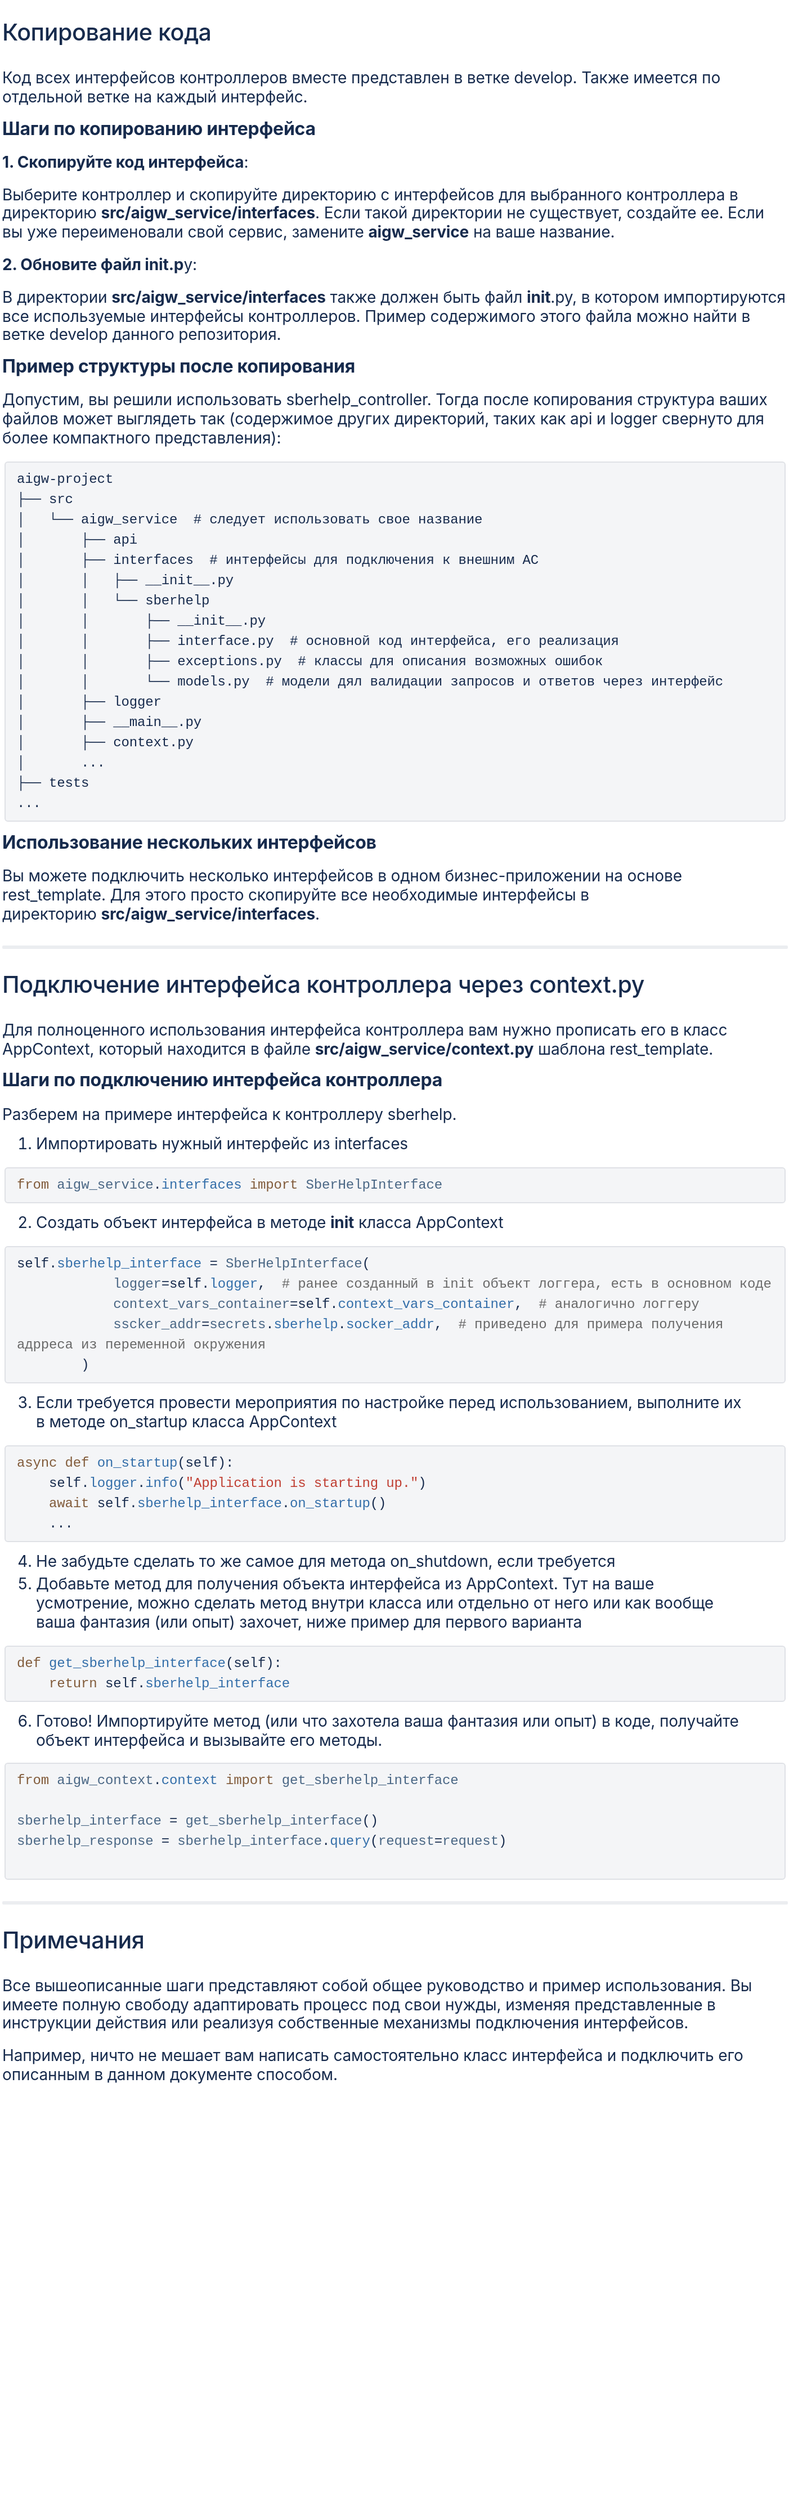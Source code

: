 <mxfile version="28.0.4">
  <diagram name="Страница — 1" id="UEoj7QPsIXpe_KQzLWxL">
    <mxGraphModel dx="1372" dy="743" grid="1" gridSize="10" guides="1" tooltips="1" connect="1" arrows="1" fold="1" page="1" pageScale="1" pageWidth="827" pageHeight="1169" math="0" shadow="0">
      <root>
        <mxCell id="0" />
        <mxCell id="1" parent="0" />
        <UserObject label="&lt;h2 style=&quot;margin: 10px 0px 20px; padding: 0px; font-weight: 500; text-transform: none; font-size: 1.714em; line-height: 1.167; letter-spacing: -0.01em; color: rgb(23, 43, 77); font-style: normal; display: block; font-family: -apple-system, BlinkMacSystemFont, &amp;quot;Segoe UI&amp;quot;, Roboto, Oxygen, Ubuntu, &amp;quot;Fira Sans&amp;quot;, &amp;quot;Droid Sans&amp;quot;, &amp;quot;Helvetica Neue&amp;quot;, sans-serif; font-variant-ligatures: normal; font-variant-caps: normal; orphans: 2; text-align: left; text-indent: 0px; widows: 2; word-spacing: 0px; -webkit-text-stroke-width: 0px; white-space: normal; background-color: rgb(255, 255, 255); text-decoration-thickness: initial; text-decoration-style: initial; text-decoration-color: initial;&quot;&gt;Копирование кода&lt;/h2&gt;&lt;p style=&quot;margin: 12px 0px 0px; padding: 0px; color: rgb(23, 43, 77); font-family: -apple-system, BlinkMacSystemFont, &amp;quot;Segoe UI&amp;quot;, Roboto, Oxygen, Ubuntu, &amp;quot;Fira Sans&amp;quot;, &amp;quot;Droid Sans&amp;quot;, &amp;quot;Helvetica Neue&amp;quot;, sans-serif; font-size: 14px; font-style: normal; font-variant-ligatures: normal; font-variant-caps: normal; font-weight: 400; letter-spacing: -0.07px; orphans: 2; text-align: left; text-indent: 0px; text-transform: none; widows: 2; word-spacing: 0px; -webkit-text-stroke-width: 0px; white-space: normal; background-color: rgb(255, 255, 255); text-decoration-thickness: initial; text-decoration-style: initial; text-decoration-color: initial;&quot;&gt;Код всех интерфейсов контроллеров вместе представлен в ветке develop. Также имеется по отдельной ветке на каждый интерфейс.&lt;/p&gt;&lt;h3 style=&quot;margin: 10px 0px; padding: 0px; font-size: 16px; font-weight: bold; line-height: 1.2; letter-spacing: -0.008em; text-transform: none; color: rgb(23, 43, 77); font-style: normal; display: block; font-family: -apple-system, BlinkMacSystemFont, &amp;quot;Segoe UI&amp;quot;, Roboto, Oxygen, Ubuntu, &amp;quot;Fira Sans&amp;quot;, &amp;quot;Droid Sans&amp;quot;, &amp;quot;Helvetica Neue&amp;quot;, sans-serif; font-variant-ligatures: normal; font-variant-caps: normal; orphans: 2; text-align: left; text-indent: 0px; widows: 2; word-spacing: 0px; -webkit-text-stroke-width: 0px; white-space: normal; background-color: rgb(255, 255, 255); text-decoration-thickness: initial; text-decoration-style: initial; text-decoration-color: initial;&quot;&gt;Шаги по копированию интерфейса&lt;/h3&gt;&lt;p style=&quot;margin: 12px 0px 0px; padding: 0px; color: rgb(23, 43, 77); font-family: -apple-system, BlinkMacSystemFont, &amp;quot;Segoe UI&amp;quot;, Roboto, Oxygen, Ubuntu, &amp;quot;Fira Sans&amp;quot;, &amp;quot;Droid Sans&amp;quot;, &amp;quot;Helvetica Neue&amp;quot;, sans-serif; font-size: 14px; font-style: normal; font-variant-ligatures: normal; font-variant-caps: normal; font-weight: 400; letter-spacing: -0.07px; orphans: 2; text-align: left; text-indent: 0px; text-transform: none; widows: 2; word-spacing: 0px; -webkit-text-stroke-width: 0px; white-space: normal; background-color: rgb(255, 255, 255); text-decoration-thickness: initial; text-decoration-style: initial; text-decoration-color: initial;&quot;&gt;&lt;strong&gt;1. Скопируйте код интерфейса&lt;/strong&gt;:&lt;/p&gt;&lt;p style=&quot;margin: 12px 0px 0px; padding: 0px; color: rgb(23, 43, 77); font-family: -apple-system, BlinkMacSystemFont, &amp;quot;Segoe UI&amp;quot;, Roboto, Oxygen, Ubuntu, &amp;quot;Fira Sans&amp;quot;, &amp;quot;Droid Sans&amp;quot;, &amp;quot;Helvetica Neue&amp;quot;, sans-serif; font-size: 14px; font-style: normal; font-variant-ligatures: normal; font-variant-caps: normal; font-weight: 400; letter-spacing: -0.07px; orphans: 2; text-align: left; text-indent: 0px; text-transform: none; widows: 2; word-spacing: 0px; -webkit-text-stroke-width: 0px; white-space: normal; background-color: rgb(255, 255, 255); text-decoration-thickness: initial; text-decoration-style: initial; text-decoration-color: initial;&quot;&gt;Выберите контроллер и скопируйте директорию с интерфейсов для выбранного контроллера в директорию&lt;span&gt;&amp;nbsp;&lt;/span&gt;&lt;strong&gt;src/aigw_service/interfaces&lt;/strong&gt;. Если такой директории не существует, создайте ее. Если вы уже переименовали свой сервис, замените&lt;span&gt;&amp;nbsp;&lt;/span&gt;&lt;strong&gt;aigw_service&lt;/strong&gt;&lt;span&gt;&amp;nbsp;&lt;/span&gt;на ваше название.&lt;/p&gt;&lt;p style=&quot;margin: 12px 0px 0px; padding: 0px; color: rgb(23, 43, 77); font-family: -apple-system, BlinkMacSystemFont, &amp;quot;Segoe UI&amp;quot;, Roboto, Oxygen, Ubuntu, &amp;quot;Fira Sans&amp;quot;, &amp;quot;Droid Sans&amp;quot;, &amp;quot;Helvetica Neue&amp;quot;, sans-serif; font-size: 14px; font-style: normal; font-variant-ligatures: normal; font-variant-caps: normal; font-weight: 400; letter-spacing: -0.07px; orphans: 2; text-align: left; text-indent: 0px; text-transform: none; widows: 2; word-spacing: 0px; -webkit-text-stroke-width: 0px; white-space: normal; background-color: rgb(255, 255, 255); text-decoration-thickness: initial; text-decoration-style: initial; text-decoration-color: initial;&quot;&gt;&lt;strong&gt;2. Обновите файл&lt;span&gt;&amp;nbsp;&lt;/span&gt;&lt;strong&gt;init&lt;/strong&gt;.p&lt;/strong&gt;y:&lt;/p&gt;&lt;p style=&quot;margin: 12px 0px 0px; padding: 0px; color: rgb(23, 43, 77); font-family: -apple-system, BlinkMacSystemFont, &amp;quot;Segoe UI&amp;quot;, Roboto, Oxygen, Ubuntu, &amp;quot;Fira Sans&amp;quot;, &amp;quot;Droid Sans&amp;quot;, &amp;quot;Helvetica Neue&amp;quot;, sans-serif; font-size: 14px; font-style: normal; font-variant-ligatures: normal; font-variant-caps: normal; font-weight: 400; letter-spacing: -0.07px; orphans: 2; text-align: left; text-indent: 0px; text-transform: none; widows: 2; word-spacing: 0px; -webkit-text-stroke-width: 0px; white-space: normal; background-color: rgb(255, 255, 255); text-decoration-thickness: initial; text-decoration-style: initial; text-decoration-color: initial;&quot;&gt;В директории&lt;span&gt;&amp;nbsp;&lt;/span&gt;&lt;strong&gt;src/aigw_service/interfaces&lt;/strong&gt;&lt;span&gt;&amp;nbsp;&lt;/span&gt;также должен быть файл&lt;span&gt;&amp;nbsp;&lt;/span&gt;&lt;strong&gt;init&lt;/strong&gt;.py, в котором импортируются все используемые интерфейсы контроллеров. Пример содержимого этого файла можно найти в ветке develop данного репозитория.&lt;/p&gt;&lt;h3 style=&quot;margin: 10px 0px; padding: 0px; font-size: 16px; font-weight: bold; line-height: 1.2; letter-spacing: -0.008em; text-transform: none; color: rgb(23, 43, 77); font-style: normal; display: block; font-family: -apple-system, BlinkMacSystemFont, &amp;quot;Segoe UI&amp;quot;, Roboto, Oxygen, Ubuntu, &amp;quot;Fira Sans&amp;quot;, &amp;quot;Droid Sans&amp;quot;, &amp;quot;Helvetica Neue&amp;quot;, sans-serif; font-variant-ligatures: normal; font-variant-caps: normal; orphans: 2; text-align: left; text-indent: 0px; widows: 2; word-spacing: 0px; -webkit-text-stroke-width: 0px; white-space: normal; background-color: rgb(255, 255, 255); text-decoration-thickness: initial; text-decoration-style: initial; text-decoration-color: initial;&quot;&gt;Пример структуры после копирования&lt;/h3&gt;&lt;p style=&quot;margin: 12px 0px 0px; padding: 0px; color: rgb(23, 43, 77); font-family: -apple-system, BlinkMacSystemFont, &amp;quot;Segoe UI&amp;quot;, Roboto, Oxygen, Ubuntu, &amp;quot;Fira Sans&amp;quot;, &amp;quot;Droid Sans&amp;quot;, &amp;quot;Helvetica Neue&amp;quot;, sans-serif; font-size: 14px; font-style: normal; font-variant-ligatures: normal; font-variant-caps: normal; font-weight: 400; letter-spacing: -0.07px; orphans: 2; text-align: left; text-indent: 0px; text-transform: none; widows: 2; word-spacing: 0px; -webkit-text-stroke-width: 0px; white-space: normal; background-color: rgb(255, 255, 255); text-decoration-thickness: initial; text-decoration-style: initial; text-decoration-color: initial;&quot;&gt;Допустим, вы решили использовать sberhelp_controller. Тогда после копирования структура ваших файлов может выглядеть так (содержимое других директорий, таких как api и logger свернуто для более компактного представления):&lt;/p&gt;&lt;pre style=&quot;margin: 12px 0px 0px; padding: 0px; color: rgb(23, 43, 77); font-size: 14px; font-style: normal; font-variant-ligatures: normal; font-variant-caps: normal; font-weight: 400; letter-spacing: -0.07px; orphans: 2; text-align: left; text-indent: 0px; text-transform: none; widows: 2; word-spacing: 0px; -webkit-text-stroke-width: 0px; background-color: rgb(255, 255, 255); text-decoration-thickness: initial; text-decoration-style: initial; text-decoration-color: initial;&quot;&gt;&lt;code style=&quot;font-family: SFMono-Medium, &amp;quot;SF Mono&amp;quot;, &amp;quot;Segoe UI Mono&amp;quot;, &amp;quot;Roboto Mono&amp;quot;, &amp;quot;Ubuntu Mono&amp;quot;, Menlo, Courier, monospace; background-clip: padding-box; border-radius: 3px; border: 1px solid rgb(223, 225, 230); background-color: rgb(244, 245, 247); display: block; margin: 0px 2px -1px; padding: 6px 10px; text-decoration: inherit; vertical-align: baseline; font-size: 12px; line-height: 18px; white-space: pre-wrap;&quot;&gt;aigw-project&#xa;├── src&#xa;│   └── aigw_service  # следует использовать свое название&#xa;│       ├── api&#xa;│       ├── interfaces  # интерфейсы для подключения к внешним АС&#xa;│       │   ├── __init__.py&#xa;│       │   └── sberhelp&#xa;│       │       ├── __init__.py&#xa;│       │       ├── interface.py  # основной код интерфейса, его реализация&#xa;│       │       ├── exceptions.py  # классы для описания возможных ошибок&#xa;│       │       └── models.py  # модели дял валидации запросов и ответов через интерфейс&#xa;│       ├── logger&#xa;│       ├── __main__.py&#xa;│       ├── context.py &#xa;│       ...&#xa;├── tests&#xa;...&#xa;&lt;/code&gt;&lt;/pre&gt;&lt;h3 style=&quot;margin: 10px 0px; padding: 0px; font-size: 16px; font-weight: bold; line-height: 1.2; letter-spacing: -0.008em; text-transform: none; color: rgb(23, 43, 77); font-style: normal; display: block; font-family: -apple-system, BlinkMacSystemFont, &amp;quot;Segoe UI&amp;quot;, Roboto, Oxygen, Ubuntu, &amp;quot;Fira Sans&amp;quot;, &amp;quot;Droid Sans&amp;quot;, &amp;quot;Helvetica Neue&amp;quot;, sans-serif; font-variant-ligatures: normal; font-variant-caps: normal; orphans: 2; text-align: left; text-indent: 0px; widows: 2; word-spacing: 0px; -webkit-text-stroke-width: 0px; white-space: normal; background-color: rgb(255, 255, 255); text-decoration-thickness: initial; text-decoration-style: initial; text-decoration-color: initial;&quot;&gt;Использование нескольких интерфейсов&lt;/h3&gt;&lt;p style=&quot;margin: 12px 0px 0px; padding: 0px; color: rgb(23, 43, 77); font-family: -apple-system, BlinkMacSystemFont, &amp;quot;Segoe UI&amp;quot;, Roboto, Oxygen, Ubuntu, &amp;quot;Fira Sans&amp;quot;, &amp;quot;Droid Sans&amp;quot;, &amp;quot;Helvetica Neue&amp;quot;, sans-serif; font-size: 14px; font-style: normal; font-variant-ligatures: normal; font-variant-caps: normal; font-weight: 400; letter-spacing: -0.07px; orphans: 2; text-align: left; text-indent: 0px; text-transform: none; widows: 2; word-spacing: 0px; -webkit-text-stroke-width: 0px; white-space: normal; background-color: rgb(255, 255, 255); text-decoration-thickness: initial; text-decoration-style: initial; text-decoration-color: initial;&quot;&gt;Вы можете подключить несколько интерфейсов в одном бизнес-приложении на основе rest_template. Для этого просто скопируйте все необходимые интерфейсы в директорию&lt;span&gt;&amp;nbsp;&lt;/span&gt;&lt;strong&gt;src/aigw_service/interfaces&lt;/strong&gt;.&lt;/p&gt;&lt;hr style=&quot;background-color: rgba(9, 30, 66, 0.08); height: 2.5px; border: none; margin: 20px 0px; border-radius: 1px; color: rgb(23, 43, 77); font-family: -apple-system, BlinkMacSystemFont, &amp;quot;Segoe UI&amp;quot;, Roboto, Oxygen, Ubuntu, &amp;quot;Fira Sans&amp;quot;, &amp;quot;Droid Sans&amp;quot;, &amp;quot;Helvetica Neue&amp;quot;, sans-serif; font-size: 14px; font-style: normal; font-variant-ligatures: normal; font-variant-caps: normal; font-weight: 400; letter-spacing: -0.07px; orphans: 2; text-align: left; text-indent: 0px; text-transform: none; widows: 2; word-spacing: 0px; -webkit-text-stroke-width: 0px; white-space: normal; text-decoration-thickness: initial; text-decoration-style: initial; text-decoration-color: initial;&quot;&gt;&lt;h2 style=&quot;margin: 10px 0px 20px; padding: 0px; font-weight: 500; text-transform: none; font-size: 1.714em; line-height: 1.167; letter-spacing: -0.01em; color: rgb(23, 43, 77); font-style: normal; display: block; font-family: -apple-system, BlinkMacSystemFont, &amp;quot;Segoe UI&amp;quot;, Roboto, Oxygen, Ubuntu, &amp;quot;Fira Sans&amp;quot;, &amp;quot;Droid Sans&amp;quot;, &amp;quot;Helvetica Neue&amp;quot;, sans-serif; font-variant-ligatures: normal; font-variant-caps: normal; orphans: 2; text-align: left; text-indent: 0px; widows: 2; word-spacing: 0px; -webkit-text-stroke-width: 0px; white-space: normal; background-color: rgb(255, 255, 255); text-decoration-thickness: initial; text-decoration-style: initial; text-decoration-color: initial;&quot;&gt;Подключение интерфейса контроллера через context.py&lt;/h2&gt;&lt;p style=&quot;margin: 12px 0px 0px; padding: 0px; color: rgb(23, 43, 77); font-family: -apple-system, BlinkMacSystemFont, &amp;quot;Segoe UI&amp;quot;, Roboto, Oxygen, Ubuntu, &amp;quot;Fira Sans&amp;quot;, &amp;quot;Droid Sans&amp;quot;, &amp;quot;Helvetica Neue&amp;quot;, sans-serif; font-size: 14px; font-style: normal; font-variant-ligatures: normal; font-variant-caps: normal; font-weight: 400; letter-spacing: -0.07px; orphans: 2; text-align: left; text-indent: 0px; text-transform: none; widows: 2; word-spacing: 0px; -webkit-text-stroke-width: 0px; white-space: normal; background-color: rgb(255, 255, 255); text-decoration-thickness: initial; text-decoration-style: initial; text-decoration-color: initial;&quot;&gt;Для полноценного использования интерфейса контроллера вам нужно прописать его в класс AppContext, который находится в файле&lt;span&gt;&amp;nbsp;&lt;/span&gt;&lt;strong&gt;src/aigw_service/context.py&lt;/strong&gt;&lt;span&gt;&amp;nbsp;&lt;/span&gt;шаблона rest_template.&lt;/p&gt;&lt;h3 style=&quot;margin: 10px 0px; padding: 0px; font-size: 16px; font-weight: bold; line-height: 1.2; letter-spacing: -0.008em; text-transform: none; color: rgb(23, 43, 77); font-style: normal; display: block; font-family: -apple-system, BlinkMacSystemFont, &amp;quot;Segoe UI&amp;quot;, Roboto, Oxygen, Ubuntu, &amp;quot;Fira Sans&amp;quot;, &amp;quot;Droid Sans&amp;quot;, &amp;quot;Helvetica Neue&amp;quot;, sans-serif; font-variant-ligatures: normal; font-variant-caps: normal; orphans: 2; text-align: left; text-indent: 0px; widows: 2; word-spacing: 0px; -webkit-text-stroke-width: 0px; white-space: normal; background-color: rgb(255, 255, 255); text-decoration-thickness: initial; text-decoration-style: initial; text-decoration-color: initial;&quot;&gt;Шаги по подключению интерфейса контроллера&lt;/h3&gt;&lt;p style=&quot;margin: 12px 0px 0px; padding: 0px; color: rgb(23, 43, 77); font-family: -apple-system, BlinkMacSystemFont, &amp;quot;Segoe UI&amp;quot;, Roboto, Oxygen, Ubuntu, &amp;quot;Fira Sans&amp;quot;, &amp;quot;Droid Sans&amp;quot;, &amp;quot;Helvetica Neue&amp;quot;, sans-serif; font-size: 14px; font-style: normal; font-variant-ligatures: normal; font-variant-caps: normal; font-weight: 400; letter-spacing: -0.07px; orphans: 2; text-align: left; text-indent: 0px; text-transform: none; widows: 2; word-spacing: 0px; -webkit-text-stroke-width: 0px; white-space: normal; background-color: rgb(255, 255, 255); text-decoration-thickness: initial; text-decoration-style: initial; text-decoration-color: initial;&quot;&gt;Разберем на примере интерфейса к контроллеру sberhelp.&lt;/p&gt;&lt;ol style=&quot;margin: 10px 30px; padding: 0px; color: rgb(23, 43, 77); font-family: -apple-system, BlinkMacSystemFont, &amp;quot;Segoe UI&amp;quot;, Roboto, Oxygen, Ubuntu, &amp;quot;Fira Sans&amp;quot;, &amp;quot;Droid Sans&amp;quot;, &amp;quot;Helvetica Neue&amp;quot;, sans-serif; font-size: 14px; font-style: normal; font-variant-ligatures: normal; font-variant-caps: normal; font-weight: 400; letter-spacing: -0.07px; orphans: 2; text-align: left; text-indent: 0px; text-transform: none; widows: 2; word-spacing: 0px; -webkit-text-stroke-width: 0px; white-space: normal; background-color: rgb(255, 255, 255); text-decoration-thickness: initial; text-decoration-style: initial; text-decoration-color: initial;&quot;&gt;&lt;li&gt;Импортировать нужный интерфейс из interfaces&lt;/li&gt;&lt;/ol&gt;&lt;pre style=&quot;margin: 12px 0px 0px; padding: 0px; color: rgb(23, 43, 77); font-size: 14px; font-style: normal; font-variant-ligatures: normal; font-variant-caps: normal; font-weight: 400; letter-spacing: -0.07px; orphans: 2; text-align: left; text-indent: 0px; text-transform: none; widows: 2; word-spacing: 0px; -webkit-text-stroke-width: 0px; background-color: rgb(255, 255, 255); text-decoration-thickness: initial; text-decoration-style: initial; text-decoration-color: initial;&quot;&gt;&lt;code data-language=&quot;python&quot; style=&quot;font-family: SFMono-Medium, &amp;quot;SF Mono&amp;quot;, &amp;quot;Segoe UI Mono&amp;quot;, &amp;quot;Roboto Mono&amp;quot;, &amp;quot;Ubuntu Mono&amp;quot;, Menlo, Courier, monospace; background-clip: padding-box; border-radius: 3px; border: 1px solid rgb(223, 225, 230); background-color: rgb(244, 245, 247); display: block; margin: 0px 2px -1px; padding: 6px 10px; text-decoration: inherit; vertical-align: baseline; font-size: 12px; line-height: 18px; white-space: pre-wrap;&quot;&gt;&lt;span class=&quot;cm-keyword&quot; style=&quot;color: rgb(129, 91, 58);&quot;&gt;from&lt;/span&gt; &lt;span class=&quot;cm-variable&quot; style=&quot;color: rgb(74, 103, 133);&quot;&gt;aigw_service&lt;/span&gt;.&lt;span class=&quot;cm-property&quot; style=&quot;color: rgb(51, 110, 169);&quot;&gt;interfaces&lt;/span&gt; &lt;span class=&quot;cm-keyword&quot; style=&quot;color: rgb(129, 91, 58);&quot;&gt;import&lt;/span&gt; &lt;span class=&quot;cm-variable&quot; style=&quot;color: rgb(74, 103, 133);&quot;&gt;SberHelpInterface&lt;/span&gt;&#xa;&lt;/code&gt;&lt;/pre&gt;&lt;ol start=&quot;2&quot; style=&quot;margin: 10px 30px; padding: 0px; color: rgb(23, 43, 77); font-family: -apple-system, BlinkMacSystemFont, &amp;quot;Segoe UI&amp;quot;, Roboto, Oxygen, Ubuntu, &amp;quot;Fira Sans&amp;quot;, &amp;quot;Droid Sans&amp;quot;, &amp;quot;Helvetica Neue&amp;quot;, sans-serif; font-size: 14px; font-style: normal; font-variant-ligatures: normal; font-variant-caps: normal; font-weight: 400; letter-spacing: -0.07px; orphans: 2; text-align: left; text-indent: 0px; text-transform: none; widows: 2; word-spacing: 0px; -webkit-text-stroke-width: 0px; white-space: normal; background-color: rgb(255, 255, 255); text-decoration-thickness: initial; text-decoration-style: initial; text-decoration-color: initial;&quot;&gt;&lt;li&gt;Создать объект интерфейса в методе&lt;span&gt;&amp;nbsp;&lt;/span&gt;&lt;strong&gt;init&lt;/strong&gt;&lt;span&gt;&amp;nbsp;&lt;/span&gt;класса AppContext&lt;/li&gt;&lt;/ol&gt;&lt;pre style=&quot;margin: 12px 0px 0px; padding: 0px; color: rgb(23, 43, 77); font-size: 14px; font-style: normal; font-variant-ligatures: normal; font-variant-caps: normal; font-weight: 400; letter-spacing: -0.07px; orphans: 2; text-align: left; text-indent: 0px; text-transform: none; widows: 2; word-spacing: 0px; -webkit-text-stroke-width: 0px; background-color: rgb(255, 255, 255); text-decoration-thickness: initial; text-decoration-style: initial; text-decoration-color: initial;&quot;&gt;&lt;code data-language=&quot;python&quot; style=&quot;font-family: SFMono-Medium, &amp;quot;SF Mono&amp;quot;, &amp;quot;Segoe UI Mono&amp;quot;, &amp;quot;Roboto Mono&amp;quot;, &amp;quot;Ubuntu Mono&amp;quot;, Menlo, Courier, monospace; background-clip: padding-box; border-radius: 3px; border: 1px solid rgb(223, 225, 230); background-color: rgb(244, 245, 247); display: block; margin: 0px 2px -1px; padding: 6px 10px; text-decoration: inherit; vertical-align: baseline; font-size: 12px; line-height: 18px; white-space: pre-wrap;&quot;&gt;&lt;span class=&quot;cm-variable-2&quot; style=&quot;color: inherit;&quot;&gt;self&lt;/span&gt;.&lt;span class=&quot;cm-property&quot; style=&quot;color: rgb(51, 110, 169);&quot;&gt;sberhelp_interface&lt;/span&gt; &lt;span class=&quot;cm-operator&quot; style=&quot;color: inherit;&quot;&gt;=&lt;/span&gt; &lt;span class=&quot;cm-variable&quot; style=&quot;color: rgb(74, 103, 133);&quot;&gt;SberHelpInterface&lt;/span&gt;(&#xa;            &lt;span class=&quot;cm-variable&quot; style=&quot;color: rgb(74, 103, 133);&quot;&gt;logger&lt;/span&gt;&lt;span class=&quot;cm-operator&quot; style=&quot;color: inherit;&quot;&gt;=&lt;/span&gt;&lt;span class=&quot;cm-variable-2&quot; style=&quot;color: inherit;&quot;&gt;self&lt;/span&gt;.&lt;span class=&quot;cm-property&quot; style=&quot;color: rgb(51, 110, 169);&quot;&gt;logger&lt;/span&gt;,  &lt;span class=&quot;cm-comment&quot; style=&quot;color: rgb(105, 105, 105);&quot;&gt;# ранее созданный в init объект логгера, есть в основном коде&lt;/span&gt;&#xa;            &lt;span class=&quot;cm-variable&quot; style=&quot;color: rgb(74, 103, 133);&quot;&gt;context_vars_container&lt;/span&gt;&lt;span class=&quot;cm-operator&quot; style=&quot;color: inherit;&quot;&gt;=&lt;/span&gt;&lt;span class=&quot;cm-variable-2&quot; style=&quot;color: inherit;&quot;&gt;self&lt;/span&gt;.&lt;span class=&quot;cm-property&quot; style=&quot;color: rgb(51, 110, 169);&quot;&gt;context_vars_container&lt;/span&gt;,  &lt;span class=&quot;cm-comment&quot; style=&quot;color: rgb(105, 105, 105);&quot;&gt;# аналогично логгеру&lt;/span&gt;&#xa;            &lt;span class=&quot;cm-variable&quot; style=&quot;color: rgb(74, 103, 133);&quot;&gt;sscker_addr&lt;/span&gt;&lt;span class=&quot;cm-operator&quot; style=&quot;color: inherit;&quot;&gt;=&lt;/span&gt;&lt;span class=&quot;cm-variable&quot; style=&quot;color: rgb(74, 103, 133);&quot;&gt;secrets&lt;/span&gt;.&lt;span class=&quot;cm-property&quot; style=&quot;color: rgb(51, 110, 169);&quot;&gt;sberhelp&lt;/span&gt;.&lt;span class=&quot;cm-property&quot; style=&quot;color: rgb(51, 110, 169);&quot;&gt;socker_addr&lt;/span&gt;,  &lt;span class=&quot;cm-comment&quot; style=&quot;color: rgb(105, 105, 105);&quot;&gt;# приведено для примера получения адрреса из переменной окружения&lt;/span&gt;&#xa;        )&#xa;&lt;/code&gt;&lt;/pre&gt;&lt;ol start=&quot;3&quot; style=&quot;margin: 10px 30px; padding: 0px; color: rgb(23, 43, 77); font-family: -apple-system, BlinkMacSystemFont, &amp;quot;Segoe UI&amp;quot;, Roboto, Oxygen, Ubuntu, &amp;quot;Fira Sans&amp;quot;, &amp;quot;Droid Sans&amp;quot;, &amp;quot;Helvetica Neue&amp;quot;, sans-serif; font-size: 14px; font-style: normal; font-variant-ligatures: normal; font-variant-caps: normal; font-weight: 400; letter-spacing: -0.07px; orphans: 2; text-align: left; text-indent: 0px; text-transform: none; widows: 2; word-spacing: 0px; -webkit-text-stroke-width: 0px; white-space: normal; background-color: rgb(255, 255, 255); text-decoration-thickness: initial; text-decoration-style: initial; text-decoration-color: initial;&quot;&gt;&lt;li&gt;Если требуется провести мероприятия по настройке перед использованием, выполните их в методе on_startup класса AppContext&lt;/li&gt;&lt;/ol&gt;&lt;pre style=&quot;margin: 12px 0px 0px; padding: 0px; color: rgb(23, 43, 77); font-size: 14px; font-style: normal; font-variant-ligatures: normal; font-variant-caps: normal; font-weight: 400; letter-spacing: -0.07px; orphans: 2; text-align: left; text-indent: 0px; text-transform: none; widows: 2; word-spacing: 0px; -webkit-text-stroke-width: 0px; background-color: rgb(255, 255, 255); text-decoration-thickness: initial; text-decoration-style: initial; text-decoration-color: initial;&quot;&gt;&lt;code data-language=&quot;python&quot; style=&quot;font-family: SFMono-Medium, &amp;quot;SF Mono&amp;quot;, &amp;quot;Segoe UI Mono&amp;quot;, &amp;quot;Roboto Mono&amp;quot;, &amp;quot;Ubuntu Mono&amp;quot;, Menlo, Courier, monospace; background-clip: padding-box; border-radius: 3px; border: 1px solid rgb(223, 225, 230); background-color: rgb(244, 245, 247); display: block; margin: 0px 2px -1px; padding: 6px 10px; text-decoration: inherit; vertical-align: baseline; font-size: 12px; line-height: 18px; white-space: pre-wrap;&quot;&gt;&lt;span class=&quot;cm-keyword&quot; style=&quot;color: rgb(129, 91, 58);&quot;&gt;async&lt;/span&gt; &lt;span class=&quot;cm-keyword&quot; style=&quot;color: rgb(129, 91, 58);&quot;&gt;def&lt;/span&gt; &lt;span class=&quot;cm-def&quot; style=&quot;color: rgb(51, 110, 169);&quot;&gt;on_startup&lt;/span&gt;(&lt;span class=&quot;cm-variable-2&quot; style=&quot;color: inherit;&quot;&gt;self&lt;/span&gt;):&#xa;    &lt;span class=&quot;cm-variable-2&quot; style=&quot;color: inherit;&quot;&gt;self&lt;/span&gt;.&lt;span class=&quot;cm-property&quot; style=&quot;color: rgb(51, 110, 169);&quot;&gt;logger&lt;/span&gt;.&lt;span class=&quot;cm-property&quot; style=&quot;color: rgb(51, 110, 169);&quot;&gt;info&lt;/span&gt;(&lt;span class=&quot;cm-string&quot; style=&quot;color: rgb(192, 62, 50);&quot;&gt;&quot;Application is starting up.&quot;&lt;/span&gt;)&#xa;    &lt;span class=&quot;cm-keyword&quot; style=&quot;color: rgb(129, 91, 58);&quot;&gt;await&lt;/span&gt; &lt;span class=&quot;cm-variable-2&quot; style=&quot;color: inherit;&quot;&gt;self&lt;/span&gt;.&lt;span class=&quot;cm-property&quot; style=&quot;color: rgb(51, 110, 169);&quot;&gt;sberhelp_interface&lt;/span&gt;.&lt;span class=&quot;cm-property&quot; style=&quot;color: rgb(51, 110, 169);&quot;&gt;on_startup&lt;/span&gt;()&#xa;    &lt;span class=&quot;cm-operator&quot; style=&quot;color: inherit;&quot;&gt;...&lt;/span&gt;&#xa;&lt;/code&gt;&lt;/pre&gt;&lt;ol start=&quot;4&quot; style=&quot;margin: 10px 30px; padding: 0px; color: rgb(23, 43, 77); font-family: -apple-system, BlinkMacSystemFont, &amp;quot;Segoe UI&amp;quot;, Roboto, Oxygen, Ubuntu, &amp;quot;Fira Sans&amp;quot;, &amp;quot;Droid Sans&amp;quot;, &amp;quot;Helvetica Neue&amp;quot;, sans-serif; font-size: 14px; font-style: normal; font-variant-ligatures: normal; font-variant-caps: normal; font-weight: 400; letter-spacing: -0.07px; orphans: 2; text-align: left; text-indent: 0px; text-transform: none; widows: 2; word-spacing: 0px; -webkit-text-stroke-width: 0px; white-space: normal; background-color: rgb(255, 255, 255); text-decoration-thickness: initial; text-decoration-style: initial; text-decoration-color: initial;&quot;&gt;&lt;li&gt;Не забудьте сделать то же самое для метода on_shutdown, если требуется&lt;/li&gt;&lt;li style=&quot;margin-top: 4px;&quot;&gt;Добавьте метод для получения объекта интерфейса из AppContext. Тут на ваше усмотрение, можно сделать метод внутри класса или отдельно от него или как вообще ваша фантазия (или опыт) захочет, ниже пример для первого варианта&lt;/li&gt;&lt;/ol&gt;&lt;pre style=&quot;margin: 12px 0px 0px; padding: 0px; color: rgb(23, 43, 77); font-size: 14px; font-style: normal; font-variant-ligatures: normal; font-variant-caps: normal; font-weight: 400; letter-spacing: -0.07px; orphans: 2; text-align: left; text-indent: 0px; text-transform: none; widows: 2; word-spacing: 0px; -webkit-text-stroke-width: 0px; background-color: rgb(255, 255, 255); text-decoration-thickness: initial; text-decoration-style: initial; text-decoration-color: initial;&quot;&gt;&lt;code data-language=&quot;python&quot; style=&quot;font-family: SFMono-Medium, &amp;quot;SF Mono&amp;quot;, &amp;quot;Segoe UI Mono&amp;quot;, &amp;quot;Roboto Mono&amp;quot;, &amp;quot;Ubuntu Mono&amp;quot;, Menlo, Courier, monospace; background-clip: padding-box; border-radius: 3px; border: 1px solid rgb(223, 225, 230); background-color: rgb(244, 245, 247); display: block; margin: 0px 2px -1px; padding: 6px 10px; text-decoration: inherit; vertical-align: baseline; font-size: 12px; line-height: 18px; white-space: pre-wrap;&quot;&gt;&lt;span class=&quot;cm-keyword&quot; style=&quot;color: rgb(129, 91, 58);&quot;&gt;def&lt;/span&gt; &lt;span class=&quot;cm-def&quot; style=&quot;color: rgb(51, 110, 169);&quot;&gt;get_sberhelp_interface&lt;/span&gt;(&lt;span class=&quot;cm-variable-2&quot; style=&quot;color: inherit;&quot;&gt;self&lt;/span&gt;):&#xa;    &lt;span class=&quot;cm-keyword&quot; style=&quot;color: rgb(129, 91, 58);&quot;&gt;return&lt;/span&gt; &lt;span class=&quot;cm-variable-2&quot; style=&quot;color: inherit;&quot;&gt;self&lt;/span&gt;.&lt;span class=&quot;cm-property&quot; style=&quot;color: rgb(51, 110, 169);&quot;&gt;sberhelp_interface&lt;/span&gt;&#xa;&lt;/code&gt;&lt;/pre&gt;&lt;ol start=&quot;6&quot; style=&quot;margin: 10px 30px; padding: 0px; color: rgb(23, 43, 77); font-family: -apple-system, BlinkMacSystemFont, &amp;quot;Segoe UI&amp;quot;, Roboto, Oxygen, Ubuntu, &amp;quot;Fira Sans&amp;quot;, &amp;quot;Droid Sans&amp;quot;, &amp;quot;Helvetica Neue&amp;quot;, sans-serif; font-size: 14px; font-style: normal; font-variant-ligatures: normal; font-variant-caps: normal; font-weight: 400; letter-spacing: -0.07px; orphans: 2; text-align: left; text-indent: 0px; text-transform: none; widows: 2; word-spacing: 0px; -webkit-text-stroke-width: 0px; white-space: normal; background-color: rgb(255, 255, 255); text-decoration-thickness: initial; text-decoration-style: initial; text-decoration-color: initial;&quot;&gt;&lt;li&gt;Готово! Импортируйте метод (или что захотела ваша фантазия или опыт) в коде, получайте объект интерфейса и вызывайте его методы.&lt;/li&gt;&lt;/ol&gt;&lt;pre style=&quot;margin: 12px 0px 0px; padding: 0px; color: rgb(23, 43, 77); font-size: 14px; font-style: normal; font-variant-ligatures: normal; font-variant-caps: normal; font-weight: 400; letter-spacing: -0.07px; orphans: 2; text-align: left; text-indent: 0px; text-transform: none; widows: 2; word-spacing: 0px; -webkit-text-stroke-width: 0px; background-color: rgb(255, 255, 255); text-decoration-thickness: initial; text-decoration-style: initial; text-decoration-color: initial;&quot;&gt;&lt;code data-language=&quot;python&quot; style=&quot;font-family: SFMono-Medium, &amp;quot;SF Mono&amp;quot;, &amp;quot;Segoe UI Mono&amp;quot;, &amp;quot;Roboto Mono&amp;quot;, &amp;quot;Ubuntu Mono&amp;quot;, Menlo, Courier, monospace; background-clip: padding-box; border-radius: 3px; border: 1px solid rgb(223, 225, 230); background-color: rgb(244, 245, 247); display: block; margin: 0px 2px -1px; padding: 6px 10px; text-decoration: inherit; vertical-align: baseline; font-size: 12px; line-height: 18px; white-space: pre-wrap;&quot;&gt;&lt;span class=&quot;cm-keyword&quot; style=&quot;color: rgb(129, 91, 58);&quot;&gt;from&lt;/span&gt; &lt;span class=&quot;cm-variable&quot; style=&quot;color: rgb(74, 103, 133);&quot;&gt;aigw_context&lt;/span&gt;.&lt;span class=&quot;cm-property&quot; style=&quot;color: rgb(51, 110, 169);&quot;&gt;context&lt;/span&gt; &lt;span class=&quot;cm-keyword&quot; style=&quot;color: rgb(129, 91, 58);&quot;&gt;import&lt;/span&gt; &lt;span class=&quot;cm-variable&quot; style=&quot;color: rgb(74, 103, 133);&quot;&gt;get_sberhelp_interface&lt;/span&gt;&#xa;&#xa;&lt;span class=&quot;cm-variable&quot; style=&quot;color: rgb(74, 103, 133);&quot;&gt;sberhelp_interface&lt;/span&gt; &lt;span class=&quot;cm-operator&quot; style=&quot;color: inherit;&quot;&gt;=&lt;/span&gt; &lt;span class=&quot;cm-variable&quot; style=&quot;color: rgb(74, 103, 133);&quot;&gt;get_sberhelp_interface&lt;/span&gt;()&#xa;&lt;span class=&quot;cm-variable&quot; style=&quot;color: rgb(74, 103, 133);&quot;&gt;sberhelp_response&lt;/span&gt; &lt;span class=&quot;cm-operator&quot; style=&quot;color: inherit;&quot;&gt;=&lt;/span&gt; &lt;span class=&quot;cm-variable&quot; style=&quot;color: rgb(74, 103, 133);&quot;&gt;sberhelp_interface&lt;/span&gt;.&lt;span class=&quot;cm-property&quot; style=&quot;color: rgb(51, 110, 169);&quot;&gt;query&lt;/span&gt;(&lt;span class=&quot;cm-variable&quot; style=&quot;color: rgb(74, 103, 133);&quot;&gt;request&lt;/span&gt;&lt;span class=&quot;cm-operator&quot; style=&quot;color: inherit;&quot;&gt;=&lt;/span&gt;&lt;span class=&quot;cm-variable&quot; style=&quot;color: rgb(74, 103, 133);&quot;&gt;request&lt;/span&gt;)&#xa;&#xa;&lt;/code&gt;&lt;/pre&gt;&lt;hr style=&quot;background-color: rgba(9, 30, 66, 0.08); height: 2.5px; border: none; margin: 20px 0px; border-radius: 1px; color: rgb(23, 43, 77); font-family: -apple-system, BlinkMacSystemFont, &amp;quot;Segoe UI&amp;quot;, Roboto, Oxygen, Ubuntu, &amp;quot;Fira Sans&amp;quot;, &amp;quot;Droid Sans&amp;quot;, &amp;quot;Helvetica Neue&amp;quot;, sans-serif; font-size: 14px; font-style: normal; font-variant-ligatures: normal; font-variant-caps: normal; font-weight: 400; letter-spacing: -0.07px; orphans: 2; text-align: left; text-indent: 0px; text-transform: none; widows: 2; word-spacing: 0px; -webkit-text-stroke-width: 0px; white-space: normal; text-decoration-thickness: initial; text-decoration-style: initial; text-decoration-color: initial;&quot;&gt;&lt;h2 style=&quot;margin: 10px 0px 20px; padding: 0px; font-weight: 500; text-transform: none; font-size: 1.714em; line-height: 1.167; letter-spacing: -0.01em; color: rgb(23, 43, 77); font-style: normal; display: block; font-family: -apple-system, BlinkMacSystemFont, &amp;quot;Segoe UI&amp;quot;, Roboto, Oxygen, Ubuntu, &amp;quot;Fira Sans&amp;quot;, &amp;quot;Droid Sans&amp;quot;, &amp;quot;Helvetica Neue&amp;quot;, sans-serif; font-variant-ligatures: normal; font-variant-caps: normal; orphans: 2; text-align: left; text-indent: 0px; widows: 2; word-spacing: 0px; -webkit-text-stroke-width: 0px; white-space: normal; background-color: rgb(255, 255, 255); text-decoration-thickness: initial; text-decoration-style: initial; text-decoration-color: initial;&quot;&gt;Примечания&lt;/h2&gt;&lt;p style=&quot;margin: 12px 0px 0px; padding: 0px; color: rgb(23, 43, 77); font-family: -apple-system, BlinkMacSystemFont, &amp;quot;Segoe UI&amp;quot;, Roboto, Oxygen, Ubuntu, &amp;quot;Fira Sans&amp;quot;, &amp;quot;Droid Sans&amp;quot;, &amp;quot;Helvetica Neue&amp;quot;, sans-serif; font-size: 14px; font-style: normal; font-variant-ligatures: normal; font-variant-caps: normal; font-weight: 400; letter-spacing: -0.07px; orphans: 2; text-align: left; text-indent: 0px; text-transform: none; widows: 2; word-spacing: 0px; -webkit-text-stroke-width: 0px; white-space: normal; background-color: rgb(255, 255, 255); text-decoration-thickness: initial; text-decoration-style: initial; text-decoration-color: initial;&quot;&gt;Все вышеописанные шаги представляют собой общее руководство и пример использования. Вы имеете полную свободу адаптировать процесс под свои нужды, изменяя представленные в инструкции действия или реализуя собственные механизмы подключения интерфейсов.&lt;/p&gt;&lt;p style=&quot;margin: 12px 0px 0px; padding: 0px; color: rgb(23, 43, 77); font-family: -apple-system, BlinkMacSystemFont, &amp;quot;Segoe UI&amp;quot;, Roboto, Oxygen, Ubuntu, &amp;quot;Fira Sans&amp;quot;, &amp;quot;Droid Sans&amp;quot;, &amp;quot;Helvetica Neue&amp;quot;, sans-serif; font-size: 14px; font-style: normal; font-variant-ligatures: normal; font-variant-caps: normal; font-weight: 400; letter-spacing: -0.07px; orphans: 2; text-align: left; text-indent: 0px; text-transform: none; widows: 2; word-spacing: 0px; -webkit-text-stroke-width: 0px; white-space: normal; background-color: rgb(255, 255, 255); text-decoration-thickness: initial; text-decoration-style: initial; text-decoration-color: initial;&quot;&gt;Например, ничто не мешает вам написать самостоятельно класс интерфейса и подключить его описанным в данном документе способом.&lt;/p&gt;" link="&lt;h2 style=&quot;margin: 10px 0px 20px; padding: 0px; font-weight: 500; text-transform: none; font-size: 1.714em; line-height: 1.167; letter-spacing: -0.01em; color: rgb(23, 43, 77); font-style: normal; display: block; font-family: -apple-system, BlinkMacSystemFont, &amp;quot;Segoe UI&amp;quot;, Roboto, Oxygen, Ubuntu, &amp;quot;Fira Sans&amp;quot;, &amp;quot;Droid Sans&amp;quot;, &amp;quot;Helvetica Neue&amp;quot;, sans-serif; font-variant-ligatures: normal; font-variant-caps: normal; orphans: 2; text-align: left; text-indent: 0px; widows: 2; word-spacing: 0px; -webkit-text-stroke-width: 0px; white-space: normal; background-color: rgb(255, 255, 255); text-decoration-thickness: initial; text-decoration-style: initial; text-decoration-color: initial;&quot;&gt;Копирование кода&lt;/h2&gt;&lt;p style=&quot;margin: 12px 0px 0px; padding: 0px; color: rgb(23, 43, 77); font-family: -apple-system, BlinkMacSystemFont, &amp;quot;Segoe UI&amp;quot;, Roboto, Oxygen, Ubuntu, &amp;quot;Fira Sans&amp;quot;, &amp;quot;Droid Sans&amp;quot;, &amp;quot;Helvetica Neue&amp;quot;, sans-serif; font-size: 14px; font-style: normal; font-variant-ligatures: normal; font-variant-caps: normal; font-weight: 400; letter-spacing: -0.07px; orphans: 2; text-align: left; text-indent: 0px; text-transform: none; widows: 2; word-spacing: 0px; -webkit-text-stroke-width: 0px; white-space: normal; background-color: rgb(255, 255, 255); text-decoration-thickness: initial; text-decoration-style: initial; text-decoration-color: initial;&quot;&gt;Код всех интерфейсов контроллеров вместе представлен в ветке develop. Также имеется по отдельной ветке на каждый интерфейс.&lt;/p&gt;&lt;h3 style=&quot;margin: 10px 0px; padding: 0px; font-size: 16px; font-weight: bold; line-height: 1.2; letter-spacing: -0.008em; text-transform: none; color: rgb(23, 43, 77); font-style: normal; display: block; font-family: -apple-system, BlinkMacSystemFont, &amp;quot;Segoe UI&amp;quot;, Roboto, Oxygen, Ubuntu, &amp;quot;Fira Sans&amp;quot;, &amp;quot;Droid Sans&amp;quot;, &amp;quot;Helvetica Neue&amp;quot;, sans-serif; font-variant-ligatures: normal; font-variant-caps: normal; orphans: 2; text-align: left; text-indent: 0px; widows: 2; word-spacing: 0px; -webkit-text-stroke-width: 0px; white-space: normal; background-color: rgb(255, 255, 255); text-decoration-thickness: initial; text-decoration-style: initial; text-decoration-color: initial;&quot;&gt;Шаги по копированию интерфейса&lt;/h3&gt;&lt;p style=&quot;margin: 12px 0px 0px; padding: 0px; color: rgb(23, 43, 77); font-family: -apple-system, BlinkMacSystemFont, &amp;quot;Segoe UI&amp;quot;, Roboto, Oxygen, Ubuntu, &amp;quot;Fira Sans&amp;quot;, &amp;quot;Droid Sans&amp;quot;, &amp;quot;Helvetica Neue&amp;quot;, sans-serif; font-size: 14px; font-style: normal; font-variant-ligatures: normal; font-variant-caps: normal; font-weight: 400; letter-spacing: -0.07px; orphans: 2; text-align: left; text-indent: 0px; text-transform: none; widows: 2; word-spacing: 0px; -webkit-text-stroke-width: 0px; white-space: normal; background-color: rgb(255, 255, 255); text-decoration-thickness: initial; text-decoration-style: initial; text-decoration-color: initial;&quot;&gt;&lt;strong&gt;1. Скопируйте код интерфейса&lt;/strong&gt;:&lt;/p&gt;&lt;p style=&quot;margin: 12px 0px 0px; padding: 0px; color: rgb(23, 43, 77); font-family: -apple-system, BlinkMacSystemFont, &amp;quot;Segoe UI&amp;quot;, Roboto, Oxygen, Ubuntu, &amp;quot;Fira Sans&amp;quot;, &amp;quot;Droid Sans&amp;quot;, &amp;quot;Helvetica Neue&amp;quot;, sans-serif; font-size: 14px; font-style: normal; font-variant-ligatures: normal; font-variant-caps: normal; font-weight: 400; letter-spacing: -0.07px; orphans: 2; text-align: left; text-indent: 0px; text-transform: none; widows: 2; word-spacing: 0px; -webkit-text-stroke-width: 0px; white-space: normal; background-color: rgb(255, 255, 255); text-decoration-thickness: initial; text-decoration-style: initial; text-decoration-color: initial;&quot;&gt;Выберите контроллер и скопируйте директорию с интерфейсов для выбранного контроллера в директорию&lt;span&gt;&amp;nbsp;&lt;/span&gt;&lt;strong&gt;src/aigw_service/interfaces&lt;/strong&gt;. Если такой директории не существует, создайте ее. Если вы уже переименовали свой сервис, замените&lt;span&gt;&amp;nbsp;&lt;/span&gt;&lt;strong&gt;aigw_service&lt;/strong&gt;&lt;span&gt;&amp;nbsp;&lt;/span&gt;на ваше название.&lt;/p&gt;&lt;p style=&quot;margin: 12px 0px 0px; padding: 0px; color: rgb(23, 43, 77); font-family: -apple-system, BlinkMacSystemFont, &amp;quot;Segoe UI&amp;quot;, Roboto, Oxygen, Ubuntu, &amp;quot;Fira Sans&amp;quot;, &amp;quot;Droid Sans&amp;quot;, &amp;quot;Helvetica Neue&amp;quot;, sans-serif; font-size: 14px; font-style: normal; font-variant-ligatures: normal; font-variant-caps: normal; font-weight: 400; letter-spacing: -0.07px; orphans: 2; text-align: left; text-indent: 0px; text-transform: none; widows: 2; word-spacing: 0px; -webkit-text-stroke-width: 0px; white-space: normal; background-color: rgb(255, 255, 255); text-decoration-thickness: initial; text-decoration-style: initial; text-decoration-color: initial;&quot;&gt;&lt;strong&gt;2. Обновите файл&lt;span&gt;&amp;nbsp;&lt;/span&gt;&lt;strong&gt;init&lt;/strong&gt;.p&lt;/strong&gt;y:&lt;/p&gt;&lt;p style=&quot;margin: 12px 0px 0px; padding: 0px; color: rgb(23, 43, 77); font-family: -apple-system, BlinkMacSystemFont, &amp;quot;Segoe UI&amp;quot;, Roboto, Oxygen, Ubuntu, &amp;quot;Fira Sans&amp;quot;, &amp;quot;Droid Sans&amp;quot;, &amp;quot;Helvetica Neue&amp;quot;, sans-serif; font-size: 14px; font-style: normal; font-variant-ligatures: normal; font-variant-caps: normal; font-weight: 400; letter-spacing: -0.07px; orphans: 2; text-align: left; text-indent: 0px; text-transform: none; widows: 2; word-spacing: 0px; -webkit-text-stroke-width: 0px; white-space: normal; background-color: rgb(255, 255, 255); text-decoration-thickness: initial; text-decoration-style: initial; text-decoration-color: initial;&quot;&gt;В директории&lt;span&gt;&amp;nbsp;&lt;/span&gt;&lt;strong&gt;src/aigw_service/interfaces&lt;/strong&gt;&lt;span&gt;&amp;nbsp;&lt;/span&gt;также должен быть файл&lt;span&gt;&amp;nbsp;&lt;/span&gt;&lt;strong&gt;init&lt;/strong&gt;.py, в котором импортируются все используемые интерфейсы контроллеров. Пример содержимого этого файла можно найти в ветке develop данного репозитория.&lt;/p&gt;&lt;h3 style=&quot;margin: 10px 0px; padding: 0px; font-size: 16px; font-weight: bold; line-height: 1.2; letter-spacing: -0.008em; text-transform: none; color: rgb(23, 43, 77); font-style: normal; display: block; font-family: -apple-system, BlinkMacSystemFont, &amp;quot;Segoe UI&amp;quot;, Roboto, Oxygen, Ubuntu, &amp;quot;Fira Sans&amp;quot;, &amp;quot;Droid Sans&amp;quot;, &amp;quot;Helvetica Neue&amp;quot;, sans-serif; font-variant-ligatures: normal; font-variant-caps: normal; orphans: 2; text-align: left; text-indent: 0px; widows: 2; word-spacing: 0px; -webkit-text-stroke-width: 0px; white-space: normal; background-color: rgb(255, 255, 255); text-decoration-thickness: initial; text-decoration-style: initial; text-decoration-color: initial;&quot;&gt;Пример структуры после копирования&lt;/h3&gt;&lt;p style=&quot;margin: 12px 0px 0px; padding: 0px; color: rgb(23, 43, 77); font-family: -apple-system, BlinkMacSystemFont, &amp;quot;Segoe UI&amp;quot;, Roboto, Oxygen, Ubuntu, &amp;quot;Fira Sans&amp;quot;, &amp;quot;Droid Sans&amp;quot;, &amp;quot;Helvetica Neue&amp;quot;, sans-serif; font-size: 14px; font-style: normal; font-variant-ligatures: normal; font-variant-caps: normal; font-weight: 400; letter-spacing: -0.07px; orphans: 2; text-align: left; text-indent: 0px; text-transform: none; widows: 2; word-spacing: 0px; -webkit-text-stroke-width: 0px; white-space: normal; background-color: rgb(255, 255, 255); text-decoration-thickness: initial; text-decoration-style: initial; text-decoration-color: initial;&quot;&gt;Допустим, вы решили использовать sberhelp_controller. Тогда после копирования структура ваших файлов может выглядеть так (содержимое других директорий, таких как api и logger свернуто для более компактного представления):&lt;/p&gt;&lt;pre style=&quot;margin: 12px 0px 0px; padding: 0px; color: rgb(23, 43, 77); font-size: 14px; font-style: normal; font-variant-ligatures: normal; font-variant-caps: normal; font-weight: 400; letter-spacing: -0.07px; orphans: 2; text-align: left; text-indent: 0px; text-transform: none; widows: 2; word-spacing: 0px; -webkit-text-stroke-width: 0px; background-color: rgb(255, 255, 255); text-decoration-thickness: initial; text-decoration-style: initial; text-decoration-color: initial;&quot;&gt;&lt;code style=&quot;font-family: SFMono-Medium, &amp;quot;SF Mono&amp;quot;, &amp;quot;Segoe UI Mono&amp;quot;, &amp;quot;Roboto Mono&amp;quot;, &amp;quot;Ubuntu Mono&amp;quot;, Menlo, Courier, monospace; background-clip: padding-box; border-radius: 3px; border: 1px solid rgb(223, 225, 230); background-color: rgb(244, 245, 247); display: block; margin: 0px 2px -1px; padding: 6px 10px; text-decoration: inherit; vertical-align: baseline; font-size: 12px; line-height: 18px; white-space: pre-wrap;&quot;&gt;aigw-project&#xa;├── src&#xa;│   └── aigw_service  # следует использовать свое название&#xa;│       ├── api&#xa;│       ├── interfaces  # интерфейсы для подключения к внешним АС&#xa;│       │   ├── __init__.py&#xa;│       │   └── sberhelp&#xa;│       │       ├── __init__.py&#xa;│       │       ├── interface.py  # основной код интерфейса, его реализация&#xa;│       │       ├── exceptions.py  # классы для описания возможных ошибок&#xa;│       │       └── models.py  # модели дял валидации запросов и ответов через интерфейс&#xa;│       ├── logger&#xa;│       ├── __main__.py&#xa;│       ├── context.py &#xa;│       ...&#xa;├── tests&#xa;...&#xa;&lt;/code&gt;&lt;/pre&gt;&lt;h3 style=&quot;margin: 10px 0px; padding: 0px; font-size: 16px; font-weight: bold; line-height: 1.2; letter-spacing: -0.008em; text-transform: none; color: rgb(23, 43, 77); font-style: normal; display: block; font-family: -apple-system, BlinkMacSystemFont, &amp;quot;Segoe UI&amp;quot;, Roboto, Oxygen, Ubuntu, &amp;quot;Fira Sans&amp;quot;, &amp;quot;Droid Sans&amp;quot;, &amp;quot;Helvetica Neue&amp;quot;, sans-serif; font-variant-ligatures: normal; font-variant-caps: normal; orphans: 2; text-align: left; text-indent: 0px; widows: 2; word-spacing: 0px; -webkit-text-stroke-width: 0px; white-space: normal; background-color: rgb(255, 255, 255); text-decoration-thickness: initial; text-decoration-style: initial; text-decoration-color: initial;&quot;&gt;Использование нескольких интерфейсов&lt;/h3&gt;&lt;p style=&quot;margin: 12px 0px 0px; padding: 0px; color: rgb(23, 43, 77); font-family: -apple-system, BlinkMacSystemFont, &amp;quot;Segoe UI&amp;quot;, Roboto, Oxygen, Ubuntu, &amp;quot;Fira Sans&amp;quot;, &amp;quot;Droid Sans&amp;quot;, &amp;quot;Helvetica Neue&amp;quot;, sans-serif; font-size: 14px; font-style: normal; font-variant-ligatures: normal; font-variant-caps: normal; font-weight: 400; letter-spacing: -0.07px; orphans: 2; text-align: left; text-indent: 0px; text-transform: none; widows: 2; word-spacing: 0px; -webkit-text-stroke-width: 0px; white-space: normal; background-color: rgb(255, 255, 255); text-decoration-thickness: initial; text-decoration-style: initial; text-decoration-color: initial;&quot;&gt;Вы можете подключить несколько интерфейсов в одном бизнес-приложении на основе rest_template. Для этого просто скопируйте все необходимые интерфейсы в директорию&lt;span&gt;&amp;nbsp;&lt;/span&gt;&lt;strong&gt;src/aigw_service/interfaces&lt;/strong&gt;.&lt;/p&gt;&lt;hr style=&quot;background-color: rgba(9, 30, 66, 0.08); height: 2.5px; border: none; margin: 20px 0px; border-radius: 1px; color: rgb(23, 43, 77); font-family: -apple-system, BlinkMacSystemFont, &amp;quot;Segoe UI&amp;quot;, Roboto, Oxygen, Ubuntu, &amp;quot;Fira Sans&amp;quot;, &amp;quot;Droid Sans&amp;quot;, &amp;quot;Helvetica Neue&amp;quot;, sans-serif; font-size: 14px; font-style: normal; font-variant-ligatures: normal; font-variant-caps: normal; font-weight: 400; letter-spacing: -0.07px; orphans: 2; text-align: left; text-indent: 0px; text-transform: none; widows: 2; word-spacing: 0px; -webkit-text-stroke-width: 0px; white-space: normal; text-decoration-thickness: initial; text-decoration-style: initial; text-decoration-color: initial;&quot;&gt;&lt;h2 style=&quot;margin: 10px 0px 20px; padding: 0px; font-weight: 500; text-transform: none; font-size: 1.714em; line-height: 1.167; letter-spacing: -0.01em; color: rgb(23, 43, 77); font-style: normal; display: block; font-family: -apple-system, BlinkMacSystemFont, &amp;quot;Segoe UI&amp;quot;, Roboto, Oxygen, Ubuntu, &amp;quot;Fira Sans&amp;quot;, &amp;quot;Droid Sans&amp;quot;, &amp;quot;Helvetica Neue&amp;quot;, sans-serif; font-variant-ligatures: normal; font-variant-caps: normal; orphans: 2; text-align: left; text-indent: 0px; widows: 2; word-spacing: 0px; -webkit-text-stroke-width: 0px; white-space: normal; background-color: rgb(255, 255, 255); text-decoration-thickness: initial; text-decoration-style: initial; text-decoration-color: initial;&quot;&gt;Подключение интерфейса контроллера через context.py&lt;/h2&gt;&lt;p style=&quot;margin: 12px 0px 0px; padding: 0px; color: rgb(23, 43, 77); font-family: -apple-system, BlinkMacSystemFont, &amp;quot;Segoe UI&amp;quot;, Roboto, Oxygen, Ubuntu, &amp;quot;Fira Sans&amp;quot;, &amp;quot;Droid Sans&amp;quot;, &amp;quot;Helvetica Neue&amp;quot;, sans-serif; font-size: 14px; font-style: normal; font-variant-ligatures: normal; font-variant-caps: normal; font-weight: 400; letter-spacing: -0.07px; orphans: 2; text-align: left; text-indent: 0px; text-transform: none; widows: 2; word-spacing: 0px; -webkit-text-stroke-width: 0px; white-space: normal; background-color: rgb(255, 255, 255); text-decoration-thickness: initial; text-decoration-style: initial; text-decoration-color: initial;&quot;&gt;Для полноценного использования интерфейса контроллера вам нужно прописать его в класс AppContext, который находится в файле&lt;span&gt;&amp;nbsp;&lt;/span&gt;&lt;strong&gt;src/aigw_service/context.py&lt;/strong&gt;&lt;span&gt;&amp;nbsp;&lt;/span&gt;шаблона rest_template.&lt;/p&gt;&lt;h3 style=&quot;margin: 10px 0px; padding: 0px; font-size: 16px; font-weight: bold; line-height: 1.2; letter-spacing: -0.008em; text-transform: none; color: rgb(23, 43, 77); font-style: normal; display: block; font-family: -apple-system, BlinkMacSystemFont, &amp;quot;Segoe UI&amp;quot;, Roboto, Oxygen, Ubuntu, &amp;quot;Fira Sans&amp;quot;, &amp;quot;Droid Sans&amp;quot;, &amp;quot;Helvetica Neue&amp;quot;, sans-serif; font-variant-ligatures: normal; font-variant-caps: normal; orphans: 2; text-align: left; text-indent: 0px; widows: 2; word-spacing: 0px; -webkit-text-stroke-width: 0px; white-space: normal; background-color: rgb(255, 255, 255); text-decoration-thickness: initial; text-decoration-style: initial; text-decoration-color: initial;&quot;&gt;Шаги по подключению интерфейса контроллера&lt;/h3&gt;&lt;p style=&quot;margin: 12px 0px 0px; padding: 0px; color: rgb(23, 43, 77); font-family: -apple-system, BlinkMacSystemFont, &amp;quot;Segoe UI&amp;quot;, Roboto, Oxygen, Ubuntu, &amp;quot;Fira Sans&amp;quot;, &amp;quot;Droid Sans&amp;quot;, &amp;quot;Helvetica Neue&amp;quot;, sans-serif; font-size: 14px; font-style: normal; font-variant-ligatures: normal; font-variant-caps: normal; font-weight: 400; letter-spacing: -0.07px; orphans: 2; text-align: left; text-indent: 0px; text-transform: none; widows: 2; word-spacing: 0px; -webkit-text-stroke-width: 0px; white-space: normal; background-color: rgb(255, 255, 255); text-decoration-thickness: initial; text-decoration-style: initial; text-decoration-color: initial;&quot;&gt;Разберем на примере интерфейса к контроллеру sberhelp.&lt;/p&gt;&lt;ol style=&quot;margin: 10px 30px; padding: 0px; color: rgb(23, 43, 77); font-family: -apple-system, BlinkMacSystemFont, &amp;quot;Segoe UI&amp;quot;, Roboto, Oxygen, Ubuntu, &amp;quot;Fira Sans&amp;quot;, &amp;quot;Droid Sans&amp;quot;, &amp;quot;Helvetica Neue&amp;quot;, sans-serif; font-size: 14px; font-style: normal; font-variant-ligatures: normal; font-variant-caps: normal; font-weight: 400; letter-spacing: -0.07px; orphans: 2; text-align: left; text-indent: 0px; text-transform: none; widows: 2; word-spacing: 0px; -webkit-text-stroke-width: 0px; white-space: normal; background-color: rgb(255, 255, 255); text-decoration-thickness: initial; text-decoration-style: initial; text-decoration-color: initial;&quot;&gt;&lt;li&gt;Импортировать нужный интерфейс из interfaces&lt;/li&gt;&lt;/ol&gt;&lt;pre style=&quot;margin: 12px 0px 0px; padding: 0px; color: rgb(23, 43, 77); font-size: 14px; font-style: normal; font-variant-ligatures: normal; font-variant-caps: normal; font-weight: 400; letter-spacing: -0.07px; orphans: 2; text-align: left; text-indent: 0px; text-transform: none; widows: 2; word-spacing: 0px; -webkit-text-stroke-width: 0px; background-color: rgb(255, 255, 255); text-decoration-thickness: initial; text-decoration-style: initial; text-decoration-color: initial;&quot;&gt;&lt;code data-language=&quot;python&quot; style=&quot;font-family: SFMono-Medium, &amp;quot;SF Mono&amp;quot;, &amp;quot;Segoe UI Mono&amp;quot;, &amp;quot;Roboto Mono&amp;quot;, &amp;quot;Ubuntu Mono&amp;quot;, Menlo, Courier, monospace; background-clip: padding-box; border-radius: 3px; border: 1px solid rgb(223, 225, 230); background-color: rgb(244, 245, 247); display: block; margin: 0px 2px -1px; padding: 6px 10px; text-decoration: inherit; vertical-align: baseline; font-size: 12px; line-height: 18px; white-space: pre-wrap;&quot;&gt;&lt;span class=&quot;cm-keyword&quot; style=&quot;color: rgb(129, 91, 58);&quot;&gt;from&lt;/span&gt; &lt;span class=&quot;cm-variable&quot; style=&quot;color: rgb(74, 103, 133);&quot;&gt;aigw_service&lt;/span&gt;.&lt;span class=&quot;cm-property&quot; style=&quot;color: rgb(51, 110, 169);&quot;&gt;interfaces&lt;/span&gt; &lt;span class=&quot;cm-keyword&quot; style=&quot;color: rgb(129, 91, 58);&quot;&gt;import&lt;/span&gt; &lt;span class=&quot;cm-variable&quot; style=&quot;color: rgb(74, 103, 133);&quot;&gt;SberHelpInterface&lt;/span&gt;&#xa;&lt;/code&gt;&lt;/pre&gt;&lt;ol start=&quot;2&quot; style=&quot;margin: 10px 30px; padding: 0px; color: rgb(23, 43, 77); font-family: -apple-system, BlinkMacSystemFont, &amp;quot;Segoe UI&amp;quot;, Roboto, Oxygen, Ubuntu, &amp;quot;Fira Sans&amp;quot;, &amp;quot;Droid Sans&amp;quot;, &amp;quot;Helvetica Neue&amp;quot;, sans-serif; font-size: 14px; font-style: normal; font-variant-ligatures: normal; font-variant-caps: normal; font-weight: 400; letter-spacing: -0.07px; orphans: 2; text-align: left; text-indent: 0px; text-transform: none; widows: 2; word-spacing: 0px; -webkit-text-stroke-width: 0px; white-space: normal; background-color: rgb(255, 255, 255); text-decoration-thickness: initial; text-decoration-style: initial; text-decoration-color: initial;&quot;&gt;&lt;li&gt;Создать объект интерфейса в методе&lt;span&gt;&amp;nbsp;&lt;/span&gt;&lt;strong&gt;init&lt;/strong&gt;&lt;span&gt;&amp;nbsp;&lt;/span&gt;класса AppContext&lt;/li&gt;&lt;/ol&gt;&lt;pre style=&quot;margin: 12px 0px 0px; padding: 0px; color: rgb(23, 43, 77); font-size: 14px; font-style: normal; font-variant-ligatures: normal; font-variant-caps: normal; font-weight: 400; letter-spacing: -0.07px; orphans: 2; text-align: left; text-indent: 0px; text-transform: none; widows: 2; word-spacing: 0px; -webkit-text-stroke-width: 0px; background-color: rgb(255, 255, 255); text-decoration-thickness: initial; text-decoration-style: initial; text-decoration-color: initial;&quot;&gt;&lt;code data-language=&quot;python&quot; style=&quot;font-family: SFMono-Medium, &amp;quot;SF Mono&amp;quot;, &amp;quot;Segoe UI Mono&amp;quot;, &amp;quot;Roboto Mono&amp;quot;, &amp;quot;Ubuntu Mono&amp;quot;, Menlo, Courier, monospace; background-clip: padding-box; border-radius: 3px; border: 1px solid rgb(223, 225, 230); background-color: rgb(244, 245, 247); display: block; margin: 0px 2px -1px; padding: 6px 10px; text-decoration: inherit; vertical-align: baseline; font-size: 12px; line-height: 18px; white-space: pre-wrap;&quot;&gt;&lt;span class=&quot;cm-variable-2&quot; style=&quot;color: inherit;&quot;&gt;self&lt;/span&gt;.&lt;span class=&quot;cm-property&quot; style=&quot;color: rgb(51, 110, 169);&quot;&gt;sberhelp_interface&lt;/span&gt; &lt;span class=&quot;cm-operator&quot; style=&quot;color: inherit;&quot;&gt;=&lt;/span&gt; &lt;span class=&quot;cm-variable&quot; style=&quot;color: rgb(74, 103, 133);&quot;&gt;SberHelpInterface&lt;/span&gt;(&#xa;            &lt;span class=&quot;cm-variable&quot; style=&quot;color: rgb(74, 103, 133);&quot;&gt;logger&lt;/span&gt;&lt;span class=&quot;cm-operator&quot; style=&quot;color: inherit;&quot;&gt;=&lt;/span&gt;&lt;span class=&quot;cm-variable-2&quot; style=&quot;color: inherit;&quot;&gt;self&lt;/span&gt;.&lt;span class=&quot;cm-property&quot; style=&quot;color: rgb(51, 110, 169);&quot;&gt;logger&lt;/span&gt;,  &lt;span class=&quot;cm-comment&quot; style=&quot;color: rgb(105, 105, 105);&quot;&gt;# ранее созданный в init объект логгера, есть в основном коде&lt;/span&gt;&#xa;            &lt;span class=&quot;cm-variable&quot; style=&quot;color: rgb(74, 103, 133);&quot;&gt;context_vars_container&lt;/span&gt;&lt;span class=&quot;cm-operator&quot; style=&quot;color: inherit;&quot;&gt;=&lt;/span&gt;&lt;span class=&quot;cm-variable-2&quot; style=&quot;color: inherit;&quot;&gt;self&lt;/span&gt;.&lt;span class=&quot;cm-property&quot; style=&quot;color: rgb(51, 110, 169);&quot;&gt;context_vars_container&lt;/span&gt;,  &lt;span class=&quot;cm-comment&quot; style=&quot;color: rgb(105, 105, 105);&quot;&gt;# аналогично логгеру&lt;/span&gt;&#xa;            &lt;span class=&quot;cm-variable&quot; style=&quot;color: rgb(74, 103, 133);&quot;&gt;sscker_addr&lt;/span&gt;&lt;span class=&quot;cm-operator&quot; style=&quot;color: inherit;&quot;&gt;=&lt;/span&gt;&lt;span class=&quot;cm-variable&quot; style=&quot;color: rgb(74, 103, 133);&quot;&gt;secrets&lt;/span&gt;.&lt;span class=&quot;cm-property&quot; style=&quot;color: rgb(51, 110, 169);&quot;&gt;sberhelp&lt;/span&gt;.&lt;span class=&quot;cm-property&quot; style=&quot;color: rgb(51, 110, 169);&quot;&gt;socker_addr&lt;/span&gt;,  &lt;span class=&quot;cm-comment&quot; style=&quot;color: rgb(105, 105, 105);&quot;&gt;# приведено для примера получения адрреса из переменной окружения&lt;/span&gt;&#xa;        )&#xa;&lt;/code&gt;&lt;/pre&gt;&lt;ol start=&quot;3&quot; style=&quot;margin: 10px 30px; padding: 0px; color: rgb(23, 43, 77); font-family: -apple-system, BlinkMacSystemFont, &amp;quot;Segoe UI&amp;quot;, Roboto, Oxygen, Ubuntu, &amp;quot;Fira Sans&amp;quot;, &amp;quot;Droid Sans&amp;quot;, &amp;quot;Helvetica Neue&amp;quot;, sans-serif; font-size: 14px; font-style: normal; font-variant-ligatures: normal; font-variant-caps: normal; font-weight: 400; letter-spacing: -0.07px; orphans: 2; text-align: left; text-indent: 0px; text-transform: none; widows: 2; word-spacing: 0px; -webkit-text-stroke-width: 0px; white-space: normal; background-color: rgb(255, 255, 255); text-decoration-thickness: initial; text-decoration-style: initial; text-decoration-color: initial;&quot;&gt;&lt;li&gt;Если требуется провести мероприятия по настройке перед использованием, выполните их в методе on_startup класса AppContext&lt;/li&gt;&lt;/ol&gt;&lt;pre style=&quot;margin: 12px 0px 0px; padding: 0px; color: rgb(23, 43, 77); font-size: 14px; font-style: normal; font-variant-ligatures: normal; font-variant-caps: normal; font-weight: 400; letter-spacing: -0.07px; orphans: 2; text-align: left; text-indent: 0px; text-transform: none; widows: 2; word-spacing: 0px; -webkit-text-stroke-width: 0px; background-color: rgb(255, 255, 255); text-decoration-thickness: initial; text-decoration-style: initial; text-decoration-color: initial;&quot;&gt;&lt;code data-language=&quot;python&quot; style=&quot;font-family: SFMono-Medium, &amp;quot;SF Mono&amp;quot;, &amp;quot;Segoe UI Mono&amp;quot;, &amp;quot;Roboto Mono&amp;quot;, &amp;quot;Ubuntu Mono&amp;quot;, Menlo, Courier, monospace; background-clip: padding-box; border-radius: 3px; border: 1px solid rgb(223, 225, 230); background-color: rgb(244, 245, 247); display: block; margin: 0px 2px -1px; padding: 6px 10px; text-decoration: inherit; vertical-align: baseline; font-size: 12px; line-height: 18px; white-space: pre-wrap;&quot;&gt;&lt;span class=&quot;cm-keyword&quot; style=&quot;color: rgb(129, 91, 58);&quot;&gt;async&lt;/span&gt; &lt;span class=&quot;cm-keyword&quot; style=&quot;color: rgb(129, 91, 58);&quot;&gt;def&lt;/span&gt; &lt;span class=&quot;cm-def&quot; style=&quot;color: rgb(51, 110, 169);&quot;&gt;on_startup&lt;/span&gt;(&lt;span class=&quot;cm-variable-2&quot; style=&quot;color: inherit;&quot;&gt;self&lt;/span&gt;):&#xa;    &lt;span class=&quot;cm-variable-2&quot; style=&quot;color: inherit;&quot;&gt;self&lt;/span&gt;.&lt;span class=&quot;cm-property&quot; style=&quot;color: rgb(51, 110, 169);&quot;&gt;logger&lt;/span&gt;.&lt;span class=&quot;cm-property&quot; style=&quot;color: rgb(51, 110, 169);&quot;&gt;info&lt;/span&gt;(&lt;span class=&quot;cm-string&quot; style=&quot;color: rgb(192, 62, 50);&quot;&gt;&quot;Application is starting up.&quot;&lt;/span&gt;)&#xa;    &lt;span class=&quot;cm-keyword&quot; style=&quot;color: rgb(129, 91, 58);&quot;&gt;await&lt;/span&gt; &lt;span class=&quot;cm-variable-2&quot; style=&quot;color: inherit;&quot;&gt;self&lt;/span&gt;.&lt;span class=&quot;cm-property&quot; style=&quot;color: rgb(51, 110, 169);&quot;&gt;sberhelp_interface&lt;/span&gt;.&lt;span class=&quot;cm-property&quot; style=&quot;color: rgb(51, 110, 169);&quot;&gt;on_startup&lt;/span&gt;()&#xa;    &lt;span class=&quot;cm-operator&quot; style=&quot;color: inherit;&quot;&gt;...&lt;/span&gt;&#xa;&lt;/code&gt;&lt;/pre&gt;&lt;ol start=&quot;4&quot; style=&quot;margin: 10px 30px; padding: 0px; color: rgb(23, 43, 77); font-family: -apple-system, BlinkMacSystemFont, &amp;quot;Segoe UI&amp;quot;, Roboto, Oxygen, Ubuntu, &amp;quot;Fira Sans&amp;quot;, &amp;quot;Droid Sans&amp;quot;, &amp;quot;Helvetica Neue&amp;quot;, sans-serif; font-size: 14px; font-style: normal; font-variant-ligatures: normal; font-variant-caps: normal; font-weight: 400; letter-spacing: -0.07px; orphans: 2; text-align: left; text-indent: 0px; text-transform: none; widows: 2; word-spacing: 0px; -webkit-text-stroke-width: 0px; white-space: normal; background-color: rgb(255, 255, 255); text-decoration-thickness: initial; text-decoration-style: initial; text-decoration-color: initial;&quot;&gt;&lt;li&gt;Не забудьте сделать то же самое для метода on_shutdown, если требуется&lt;/li&gt;&lt;li style=&quot;margin-top: 4px;&quot;&gt;Добавьте метод для получения объекта интерфейса из AppContext. Тут на ваше усмотрение, можно сделать метод внутри класса или отдельно от него или как вообще ваша фантазия (или опыт) захочет, ниже пример для первого варианта&lt;/li&gt;&lt;/ol&gt;&lt;pre style=&quot;margin: 12px 0px 0px; padding: 0px; color: rgb(23, 43, 77); font-size: 14px; font-style: normal; font-variant-ligatures: normal; font-variant-caps: normal; font-weight: 400; letter-spacing: -0.07px; orphans: 2; text-align: left; text-indent: 0px; text-transform: none; widows: 2; word-spacing: 0px; -webkit-text-stroke-width: 0px; background-color: rgb(255, 255, 255); text-decoration-thickness: initial; text-decoration-style: initial; text-decoration-color: initial;&quot;&gt;&lt;code data-language=&quot;python&quot; style=&quot;font-family: SFMono-Medium, &amp;quot;SF Mono&amp;quot;, &amp;quot;Segoe UI Mono&amp;quot;, &amp;quot;Roboto Mono&amp;quot;, &amp;quot;Ubuntu Mono&amp;quot;, Menlo, Courier, monospace; background-clip: padding-box; border-radius: 3px; border: 1px solid rgb(223, 225, 230); background-color: rgb(244, 245, 247); display: block; margin: 0px 2px -1px; padding: 6px 10px; text-decoration: inherit; vertical-align: baseline; font-size: 12px; line-height: 18px; white-space: pre-wrap;&quot;&gt;&lt;span class=&quot;cm-keyword&quot; style=&quot;color: rgb(129, 91, 58);&quot;&gt;def&lt;/span&gt; &lt;span class=&quot;cm-def&quot; style=&quot;color: rgb(51, 110, 169);&quot;&gt;get_sberhelp_interface&lt;/span&gt;(&lt;span class=&quot;cm-variable-2&quot; style=&quot;color: inherit;&quot;&gt;self&lt;/span&gt;):&#xa;    &lt;span class=&quot;cm-keyword&quot; style=&quot;color: rgb(129, 91, 58);&quot;&gt;return&lt;/span&gt; &lt;span class=&quot;cm-variable-2&quot; style=&quot;color: inherit;&quot;&gt;self&lt;/span&gt;.&lt;span class=&quot;cm-property&quot; style=&quot;color: rgb(51, 110, 169);&quot;&gt;sberhelp_interface&lt;/span&gt;&#xa;&lt;/code&gt;&lt;/pre&gt;&lt;ol start=&quot;6&quot; style=&quot;margin: 10px 30px; padding: 0px; color: rgb(23, 43, 77); font-family: -apple-system, BlinkMacSystemFont, &amp;quot;Segoe UI&amp;quot;, Roboto, Oxygen, Ubuntu, &amp;quot;Fira Sans&amp;quot;, &amp;quot;Droid Sans&amp;quot;, &amp;quot;Helvetica Neue&amp;quot;, sans-serif; font-size: 14px; font-style: normal; font-variant-ligatures: normal; font-variant-caps: normal; font-weight: 400; letter-spacing: -0.07px; orphans: 2; text-align: left; text-indent: 0px; text-transform: none; widows: 2; word-spacing: 0px; -webkit-text-stroke-width: 0px; white-space: normal; background-color: rgb(255, 255, 255); text-decoration-thickness: initial; text-decoration-style: initial; text-decoration-color: initial;&quot;&gt;&lt;li&gt;Готово! Импортируйте метод (или что захотела ваша фантазия или опыт) в коде, получайте объект интерфейса и вызывайте его методы.&lt;/li&gt;&lt;/ol&gt;&lt;pre style=&quot;margin: 12px 0px 0px; padding: 0px; color: rgb(23, 43, 77); font-size: 14px; font-style: normal; font-variant-ligatures: normal; font-variant-caps: normal; font-weight: 400; letter-spacing: -0.07px; orphans: 2; text-align: left; text-indent: 0px; text-transform: none; widows: 2; word-spacing: 0px; -webkit-text-stroke-width: 0px; background-color: rgb(255, 255, 255); text-decoration-thickness: initial; text-decoration-style: initial; text-decoration-color: initial;&quot;&gt;&lt;code data-language=&quot;python&quot; style=&quot;font-family: SFMono-Medium, &amp;quot;SF Mono&amp;quot;, &amp;quot;Segoe UI Mono&amp;quot;, &amp;quot;Roboto Mono&amp;quot;, &amp;quot;Ubuntu Mono&amp;quot;, Menlo, Courier, monospace; background-clip: padding-box; border-radius: 3px; border: 1px solid rgb(223, 225, 230); background-color: rgb(244, 245, 247); display: block; margin: 0px 2px -1px; padding: 6px 10px; text-decoration: inherit; vertical-align: baseline; font-size: 12px; line-height: 18px; white-space: pre-wrap;&quot;&gt;&lt;span class=&quot;cm-keyword&quot; style=&quot;color: rgb(129, 91, 58);&quot;&gt;from&lt;/span&gt; &lt;span class=&quot;cm-variable&quot; style=&quot;color: rgb(74, 103, 133);&quot;&gt;aigw_context&lt;/span&gt;.&lt;span class=&quot;cm-property&quot; style=&quot;color: rgb(51, 110, 169);&quot;&gt;context&lt;/span&gt; &lt;span class=&quot;cm-keyword&quot; style=&quot;color: rgb(129, 91, 58);&quot;&gt;import&lt;/span&gt; &lt;span class=&quot;cm-variable&quot; style=&quot;color: rgb(74, 103, 133);&quot;&gt;get_sberhelp_interface&lt;/span&gt;&#xa;&#xa;&lt;span class=&quot;cm-variable&quot; style=&quot;color: rgb(74, 103, 133);&quot;&gt;sberhelp_interface&lt;/span&gt; &lt;span class=&quot;cm-operator&quot; style=&quot;color: inherit;&quot;&gt;=&lt;/span&gt; &lt;span class=&quot;cm-variable&quot; style=&quot;color: rgb(74, 103, 133);&quot;&gt;get_sberhelp_interface&lt;/span&gt;()&#xa;&lt;span class=&quot;cm-variable&quot; style=&quot;color: rgb(74, 103, 133);&quot;&gt;sberhelp_response&lt;/span&gt; &lt;span class=&quot;cm-operator&quot; style=&quot;color: inherit;&quot;&gt;=&lt;/span&gt; &lt;span class=&quot;cm-variable&quot; style=&quot;color: rgb(74, 103, 133);&quot;&gt;sberhelp_interface&lt;/span&gt;.&lt;span class=&quot;cm-property&quot; style=&quot;color: rgb(51, 110, 169);&quot;&gt;query&lt;/span&gt;(&lt;span class=&quot;cm-variable&quot; style=&quot;color: rgb(74, 103, 133);&quot;&gt;request&lt;/span&gt;&lt;span class=&quot;cm-operator&quot; style=&quot;color: inherit;&quot;&gt;=&lt;/span&gt;&lt;span class=&quot;cm-variable&quot; style=&quot;color: rgb(74, 103, 133);&quot;&gt;request&lt;/span&gt;)&#xa;&#xa;&lt;/code&gt;&lt;/pre&gt;&lt;hr style=&quot;background-color: rgba(9, 30, 66, 0.08); height: 2.5px; border: none; margin: 20px 0px; border-radius: 1px; color: rgb(23, 43, 77); font-family: -apple-system, BlinkMacSystemFont, &amp;quot;Segoe UI&amp;quot;, Roboto, Oxygen, Ubuntu, &amp;quot;Fira Sans&amp;quot;, &amp;quot;Droid Sans&amp;quot;, &amp;quot;Helvetica Neue&amp;quot;, sans-serif; font-size: 14px; font-style: normal; font-variant-ligatures: normal; font-variant-caps: normal; font-weight: 400; letter-spacing: -0.07px; orphans: 2; text-align: left; text-indent: 0px; text-transform: none; widows: 2; word-spacing: 0px; -webkit-text-stroke-width: 0px; white-space: normal; text-decoration-thickness: initial; text-decoration-style: initial; text-decoration-color: initial;&quot;&gt;&lt;h2 style=&quot;margin: 10px 0px 20px; padding: 0px; font-weight: 500; text-transform: none; font-size: 1.714em; line-height: 1.167; letter-spacing: -0.01em; color: rgb(23, 43, 77); font-style: normal; display: block; font-family: -apple-system, BlinkMacSystemFont, &amp;quot;Segoe UI&amp;quot;, Roboto, Oxygen, Ubuntu, &amp;quot;Fira Sans&amp;quot;, &amp;quot;Droid Sans&amp;quot;, &amp;quot;Helvetica Neue&amp;quot;, sans-serif; font-variant-ligatures: normal; font-variant-caps: normal; orphans: 2; text-align: left; text-indent: 0px; widows: 2; word-spacing: 0px; -webkit-text-stroke-width: 0px; white-space: normal; background-color: rgb(255, 255, 255); text-decoration-thickness: initial; text-decoration-style: initial; text-decoration-color: initial;&quot;&gt;Примечания&lt;/h2&gt;&lt;p style=&quot;margin: 12px 0px 0px; padding: 0px; color: rgb(23, 43, 77); font-family: -apple-system, BlinkMacSystemFont, &amp;quot;Segoe UI&amp;quot;, Roboto, Oxygen, Ubuntu, &amp;quot;Fira Sans&amp;quot;, &amp;quot;Droid Sans&amp;quot;, &amp;quot;Helvetica Neue&amp;quot;, sans-serif; font-size: 14px; font-style: normal; font-variant-ligatures: normal; font-variant-caps: normal; font-weight: 400; letter-spacing: -0.07px; orphans: 2; text-align: left; text-indent: 0px; text-transform: none; widows: 2; word-spacing: 0px; -webkit-text-stroke-width: 0px; white-space: normal; background-color: rgb(255, 255, 255); text-decoration-thickness: initial; text-decoration-style: initial; text-decoration-color: initial;&quot;&gt;Все вышеописанные шаги представляют собой общее руководство и пример использования. Вы имеете полную свободу адаптировать процесс под свои нужды, изменяя представленные в инструкции действия или реализуя собственные механизмы подключения интерфейсов.&lt;/p&gt;&lt;p style=&quot;margin: 12px 0px 0px; padding: 0px; color: rgb(23, 43, 77); font-family: -apple-system, BlinkMacSystemFont, &amp;quot;Segoe UI&amp;quot;, Roboto, Oxygen, Ubuntu, &amp;quot;Fira Sans&amp;quot;, &amp;quot;Droid Sans&amp;quot;, &amp;quot;Helvetica Neue&amp;quot;, sans-serif; font-size: 14px; font-style: normal; font-variant-ligatures: normal; font-variant-caps: normal; font-weight: 400; letter-spacing: -0.07px; orphans: 2; text-align: left; text-indent: 0px; text-transform: none; widows: 2; word-spacing: 0px; -webkit-text-stroke-width: 0px; white-space: normal; background-color: rgb(255, 255, 255); text-decoration-thickness: initial; text-decoration-style: initial; text-decoration-color: initial;&quot;&gt;Например, ничто не мешает вам написать самостоятельно класс интерфейса и подключить его описанным в данном документе способом.&lt;/p&gt;" id="EMgX30w1POAck5NkzkpD-1">
          <mxCell style="text;whiteSpace=wrap;html=1;" parent="1" vertex="1">
            <mxGeometry x="60" y="30" width="700" height="2220" as="geometry" />
          </mxCell>
        </UserObject>
      </root>
    </mxGraphModel>
  </diagram>
</mxfile>
